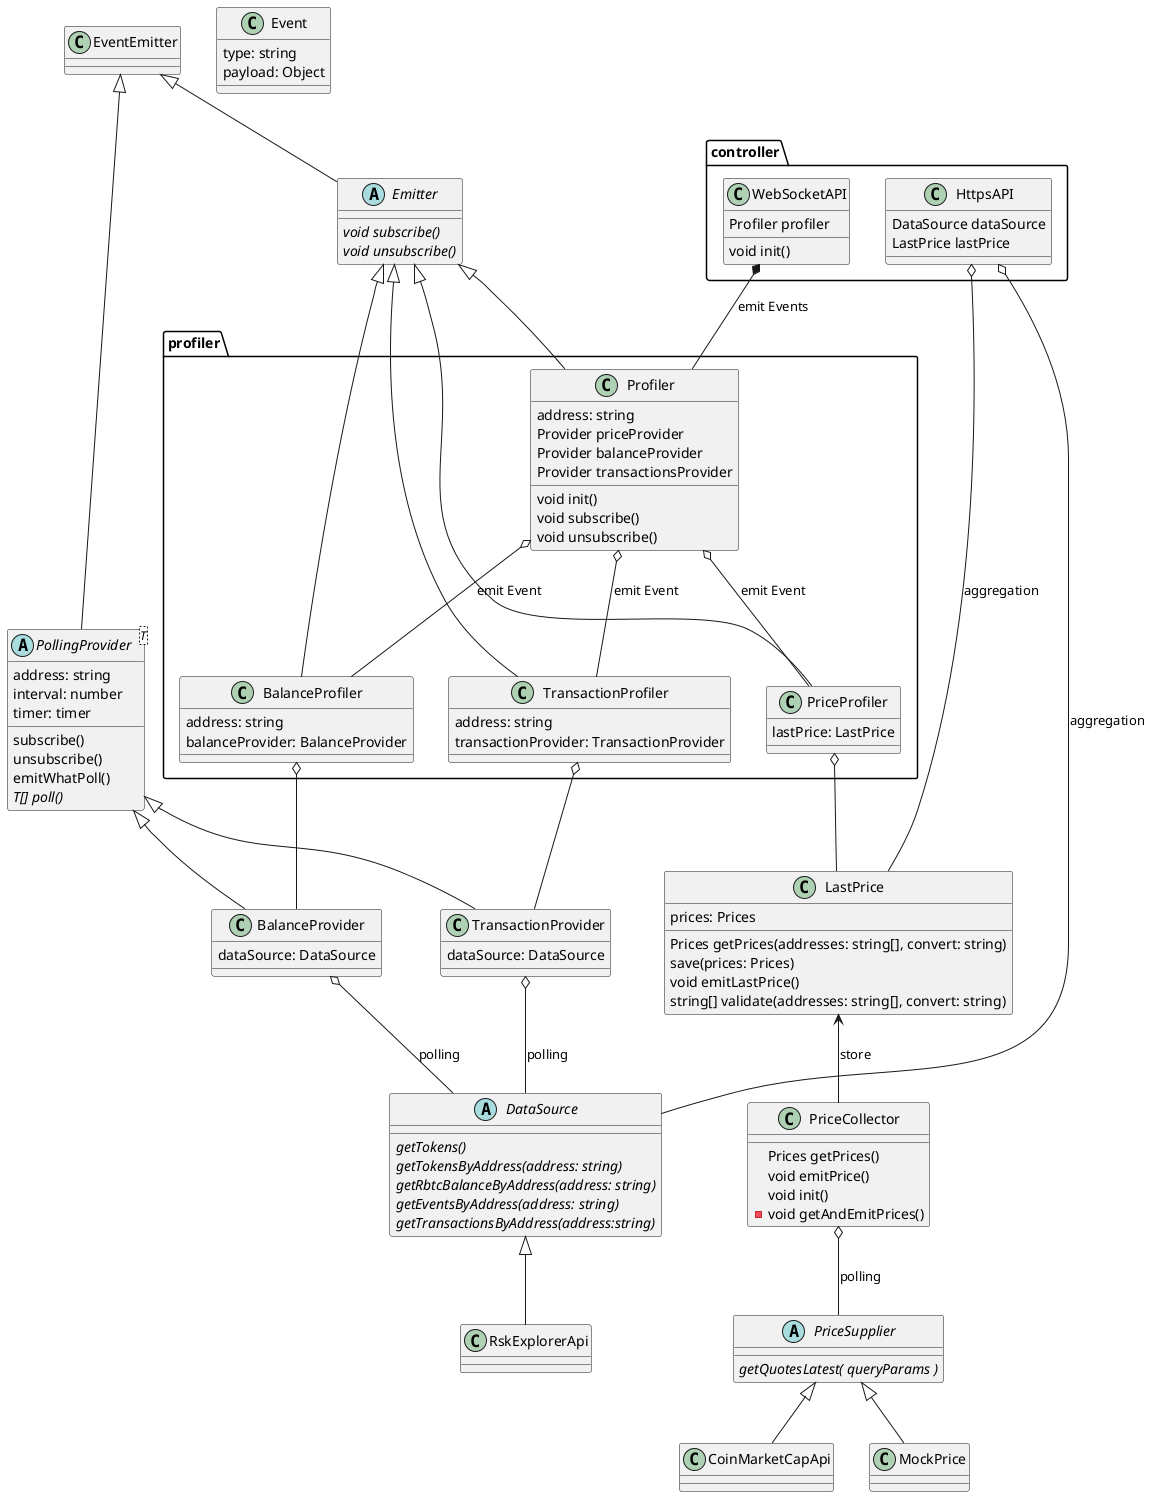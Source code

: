 @startuml
class controller.WebSocketAPI {
    Profiler profiler
    void init()
}

class controller.HttpsAPI {
  DataSource dataSource
  LastPrice lastPrice
}

class PriceCollector {
  Prices getPrices()
  void emitPrice()
  void init()
  - void getAndEmitPrices()
}

class LastPrice {
  prices: Prices
  Prices getPrices(addresses: string[], convert: string)
  save(prices: Prices)
  void emitLastPrice()
  string[] validate(addresses: string[], convert: string)
}

abstract class PollingProvider<T> extends EventEmitter {
  address: string
  interval: number
  timer: timer
  subscribe()
  unsubscribe()
  emitWhatPoll()
  {abstract} T[] poll()
}

class profiler.Profiler extends Emitter{
  address: string
  Provider priceProvider
  Provider balanceProvider
  Provider transactionsProvider
  void init()
  void subscribe()
  void unsubscribe()
}

abstract class Emitter extends EventEmitter {
  {abstract} void subscribe()
  {abstract} void unsubscribe()
}

class Event {
  type: string
  payload: Object
}

class BalanceProvider extends PollingProvider {
  dataSource: DataSource
}

class profiler.BalanceProfiler extends Emitter {
  address: string
  balanceProvider: BalanceProvider
}

class TransactionProvider extends PollingProvider {
  dataSource: DataSource
}

class profiler.TransactionProfiler extends Emitter {
  address: string
  transactionProvider: TransactionProvider
}

class profiler.PriceProfiler extends Emitter {
  lastPrice: LastPrice
}

class RskExplorerApi extends DataSource {

}

class CoinMarketCapApi extends PriceSupplier{

}

class MockPrice extends PriceSupplier {

}

class EventEmitter {

}

abstract class PriceSupplier {
  {abstract} getQuotesLatest( queryParams )
}

abstract class DataSource {
  {abstract} getTokens()
  {abstract} getTokensByAddress(address: string)
  {abstract} getRbtcBalanceByAddress(address: string)
  {abstract} getEventsByAddress(address: string)
  {abstract} getTransactionsByAddress(address:string)
}

profiler.Profiler o-- profiler.PriceProfiler : emit Event
profiler.Profiler o-- profiler.BalanceProfiler : emit Event
profiler.Profiler o-- profiler.TransactionProfiler : emit Event
profiler.BalanceProfiler o-- BalanceProvider
profiler.TransactionProfiler o-- TransactionProvider
profiler.PriceProfiler o-- LastPrice
BalanceProvider o-- DataSource : polling
TransactionProvider o-- DataSource : polling
controller.WebSocketAPI *-- profiler.Profiler : emit Events
controller.HttpsAPI o-- DataSource : aggregation
controller.HttpsAPI o-- LastPrice : aggregation
PriceCollector o-- PriceSupplier : polling
LastPrice <-- PriceCollector : store
@enduml 
